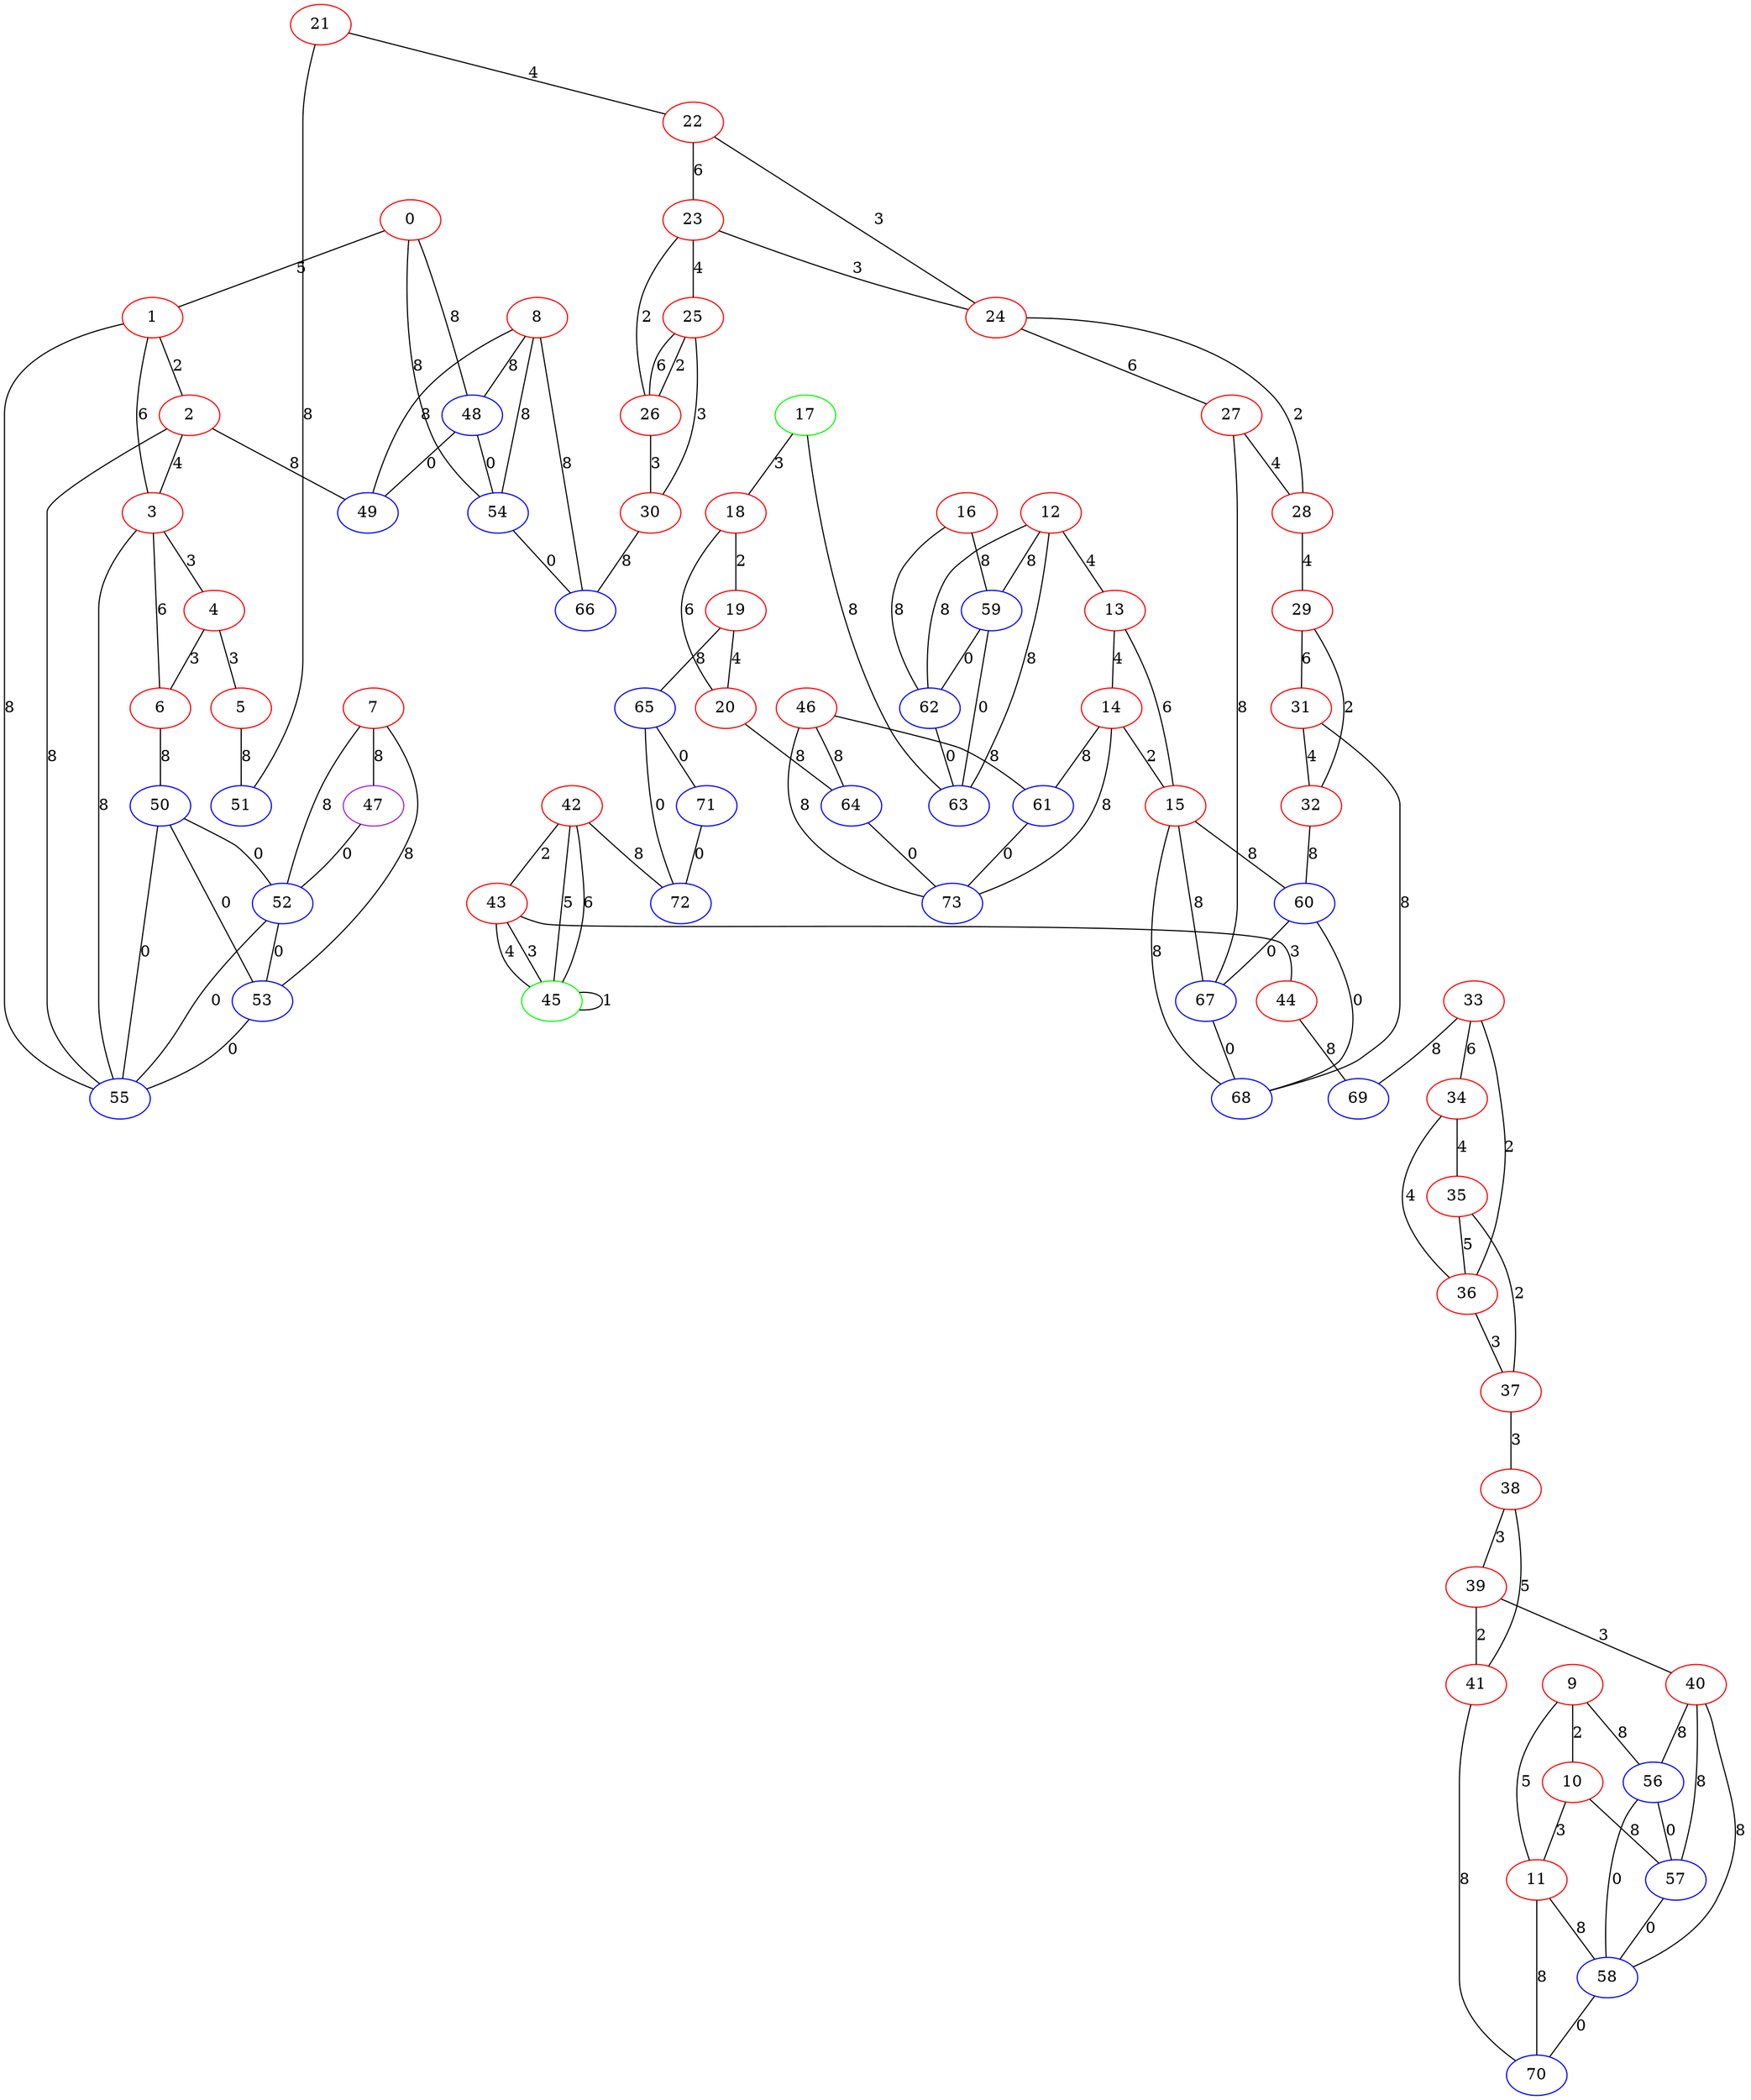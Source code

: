 graph "" {
0 [color=red, weight=1];
1 [color=red, weight=1];
2 [color=red, weight=1];
3 [color=red, weight=1];
4 [color=red, weight=1];
5 [color=red, weight=1];
6 [color=red, weight=1];
7 [color=red, weight=1];
8 [color=red, weight=1];
9 [color=red, weight=1];
10 [color=red, weight=1];
11 [color=red, weight=1];
12 [color=red, weight=1];
13 [color=red, weight=1];
14 [color=red, weight=1];
15 [color=red, weight=1];
16 [color=red, weight=1];
17 [color=green, weight=2];
18 [color=red, weight=1];
19 [color=red, weight=1];
20 [color=red, weight=1];
21 [color=red, weight=1];
22 [color=red, weight=1];
23 [color=red, weight=1];
24 [color=red, weight=1];
25 [color=red, weight=1];
26 [color=red, weight=1];
27 [color=red, weight=1];
28 [color=red, weight=1];
29 [color=red, weight=1];
30 [color=red, weight=1];
31 [color=red, weight=1];
32 [color=red, weight=1];
33 [color=red, weight=1];
34 [color=red, weight=1];
35 [color=red, weight=1];
36 [color=red, weight=1];
37 [color=red, weight=1];
38 [color=red, weight=1];
39 [color=red, weight=1];
40 [color=red, weight=1];
41 [color=red, weight=1];
42 [color=red, weight=1];
43 [color=red, weight=1];
44 [color=red, weight=1];
45 [color=green, weight=2];
46 [color=red, weight=1];
47 [color=purple, weight=4];
48 [color=blue, weight=3];
49 [color=blue, weight=3];
50 [color=blue, weight=3];
51 [color=blue, weight=3];
52 [color=blue, weight=3];
53 [color=blue, weight=3];
54 [color=blue, weight=3];
55 [color=blue, weight=3];
56 [color=blue, weight=3];
57 [color=blue, weight=3];
58 [color=blue, weight=3];
59 [color=blue, weight=3];
60 [color=blue, weight=3];
61 [color=blue, weight=3];
62 [color=blue, weight=3];
63 [color=blue, weight=3];
64 [color=blue, weight=3];
65 [color=blue, weight=3];
66 [color=blue, weight=3];
67 [color=blue, weight=3];
68 [color=blue, weight=3];
69 [color=blue, weight=3];
70 [color=blue, weight=3];
71 [color=blue, weight=3];
72 [color=blue, weight=3];
73 [color=blue, weight=3];
0 -- 48  [key=0, label=8];
0 -- 1  [key=0, label=5];
0 -- 54  [key=0, label=8];
1 -- 2  [key=0, label=2];
1 -- 3  [key=0, label=6];
1 -- 55  [key=0, label=8];
2 -- 3  [key=0, label=4];
2 -- 49  [key=0, label=8];
2 -- 55  [key=0, label=8];
3 -- 4  [key=0, label=3];
3 -- 6  [key=0, label=6];
3 -- 55  [key=0, label=8];
4 -- 5  [key=0, label=3];
4 -- 6  [key=0, label=3];
5 -- 51  [key=0, label=8];
6 -- 50  [key=0, label=8];
7 -- 52  [key=0, label=8];
7 -- 53  [key=0, label=8];
7 -- 47  [key=0, label=8];
8 -- 48  [key=0, label=8];
8 -- 49  [key=0, label=8];
8 -- 66  [key=0, label=8];
8 -- 54  [key=0, label=8];
9 -- 56  [key=0, label=8];
9 -- 10  [key=0, label=2];
9 -- 11  [key=0, label=5];
10 -- 11  [key=0, label=3];
10 -- 57  [key=0, label=8];
11 -- 58  [key=0, label=8];
11 -- 70  [key=0, label=8];
12 -- 59  [key=0, label=8];
12 -- 13  [key=0, label=4];
12 -- 62  [key=0, label=8];
12 -- 63  [key=0, label=8];
13 -- 14  [key=0, label=4];
13 -- 15  [key=0, label=6];
14 -- 73  [key=0, label=8];
14 -- 61  [key=0, label=8];
14 -- 15  [key=0, label=2];
15 -- 68  [key=0, label=8];
15 -- 67  [key=0, label=8];
15 -- 60  [key=0, label=8];
16 -- 59  [key=0, label=8];
16 -- 62  [key=0, label=8];
17 -- 18  [key=0, label=3];
17 -- 63  [key=0, label=8];
18 -- 19  [key=0, label=2];
18 -- 20  [key=0, label=6];
19 -- 65  [key=0, label=8];
19 -- 20  [key=0, label=4];
20 -- 64  [key=0, label=8];
21 -- 51  [key=0, label=8];
21 -- 22  [key=0, label=4];
22 -- 24  [key=0, label=3];
22 -- 23  [key=0, label=6];
23 -- 24  [key=0, label=3];
23 -- 25  [key=0, label=4];
23 -- 26  [key=0, label=2];
24 -- 27  [key=0, label=6];
24 -- 28  [key=0, label=2];
25 -- 26  [key=0, label=2];
25 -- 26  [key=1, label=6];
25 -- 30  [key=0, label=3];
26 -- 30  [key=0, label=3];
27 -- 67  [key=0, label=8];
27 -- 28  [key=0, label=4];
28 -- 29  [key=0, label=4];
29 -- 32  [key=0, label=2];
29 -- 31  [key=0, label=6];
30 -- 66  [key=0, label=8];
31 -- 32  [key=0, label=4];
31 -- 68  [key=0, label=8];
32 -- 60  [key=0, label=8];
33 -- 34  [key=0, label=6];
33 -- 36  [key=0, label=2];
33 -- 69  [key=0, label=8];
34 -- 35  [key=0, label=4];
34 -- 36  [key=0, label=4];
35 -- 36  [key=0, label=5];
35 -- 37  [key=0, label=2];
36 -- 37  [key=0, label=3];
37 -- 38  [key=0, label=3];
38 -- 41  [key=0, label=5];
38 -- 39  [key=0, label=3];
39 -- 40  [key=0, label=3];
39 -- 41  [key=0, label=2];
40 -- 56  [key=0, label=8];
40 -- 57  [key=0, label=8];
40 -- 58  [key=0, label=8];
41 -- 70  [key=0, label=8];
42 -- 72  [key=0, label=8];
42 -- 43  [key=0, label=2];
42 -- 45  [key=0, label=5];
42 -- 45  [key=1, label=6];
43 -- 44  [key=0, label=3];
43 -- 45  [key=0, label=3];
43 -- 45  [key=1, label=4];
44 -- 69  [key=0, label=8];
45 -- 45  [key=0, label=1];
46 -- 64  [key=0, label=8];
46 -- 73  [key=0, label=8];
46 -- 61  [key=0, label=8];
47 -- 52  [key=0, label=0];
48 -- 49  [key=0, label=0];
48 -- 54  [key=0, label=0];
50 -- 52  [key=0, label=0];
50 -- 53  [key=0, label=0];
50 -- 55  [key=0, label=0];
52 -- 53  [key=0, label=0];
52 -- 55  [key=0, label=0];
53 -- 55  [key=0, label=0];
54 -- 66  [key=0, label=0];
56 -- 58  [key=0, label=0];
56 -- 57  [key=0, label=0];
57 -- 58  [key=0, label=0];
58 -- 70  [key=0, label=0];
59 -- 62  [key=0, label=0];
59 -- 63  [key=0, label=0];
60 -- 67  [key=0, label=0];
60 -- 68  [key=0, label=0];
61 -- 73  [key=0, label=0];
62 -- 63  [key=0, label=0];
64 -- 73  [key=0, label=0];
65 -- 72  [key=0, label=0];
65 -- 71  [key=0, label=0];
67 -- 68  [key=0, label=0];
71 -- 72  [key=0, label=0];
}
